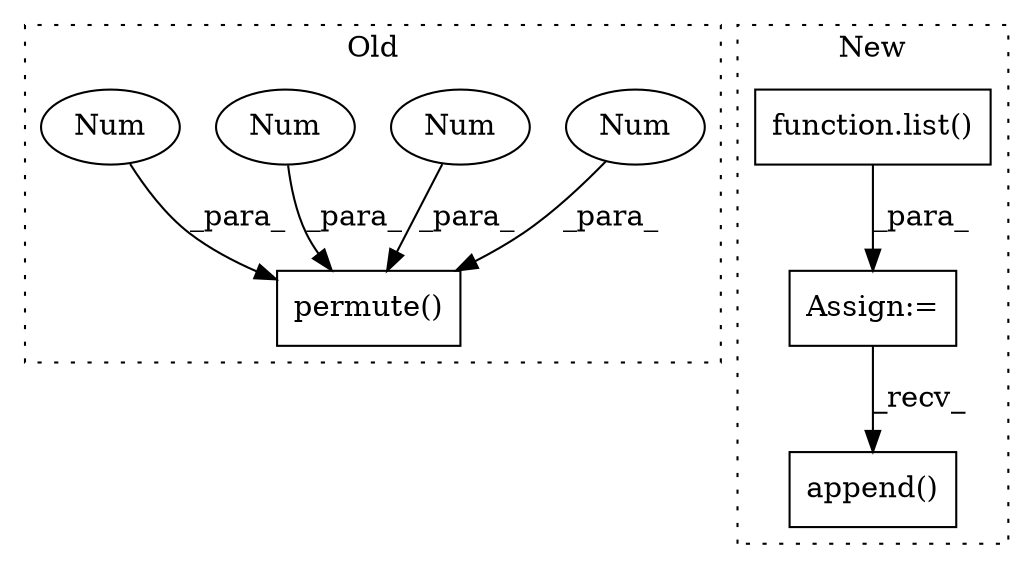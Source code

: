 digraph G {
subgraph cluster0 {
1 [label="permute()" a="75" s="2152,2180" l="15,1" shape="box"];
3 [label="Num" a="76" s="2167" l="1" shape="ellipse"];
4 [label="Num" a="76" s="2176" l="1" shape="ellipse"];
6 [label="Num" a="76" s="2170" l="1" shape="ellipse"];
8 [label="Num" a="76" s="2179" l="1" shape="ellipse"];
label = "Old";
style="dotted";
}
subgraph cluster1 {
2 [label="append()" a="75" s="2917,2998" l="23,1" shape="box"];
5 [label="Assign:=" a="68" s="1995" l="3" shape="box"];
7 [label="function.list()" a="75" s="1998" l="6" shape="box"];
label = "New";
style="dotted";
}
3 -> 1 [label="_para_"];
4 -> 1 [label="_para_"];
5 -> 2 [label="_recv_"];
6 -> 1 [label="_para_"];
7 -> 5 [label="_para_"];
8 -> 1 [label="_para_"];
}